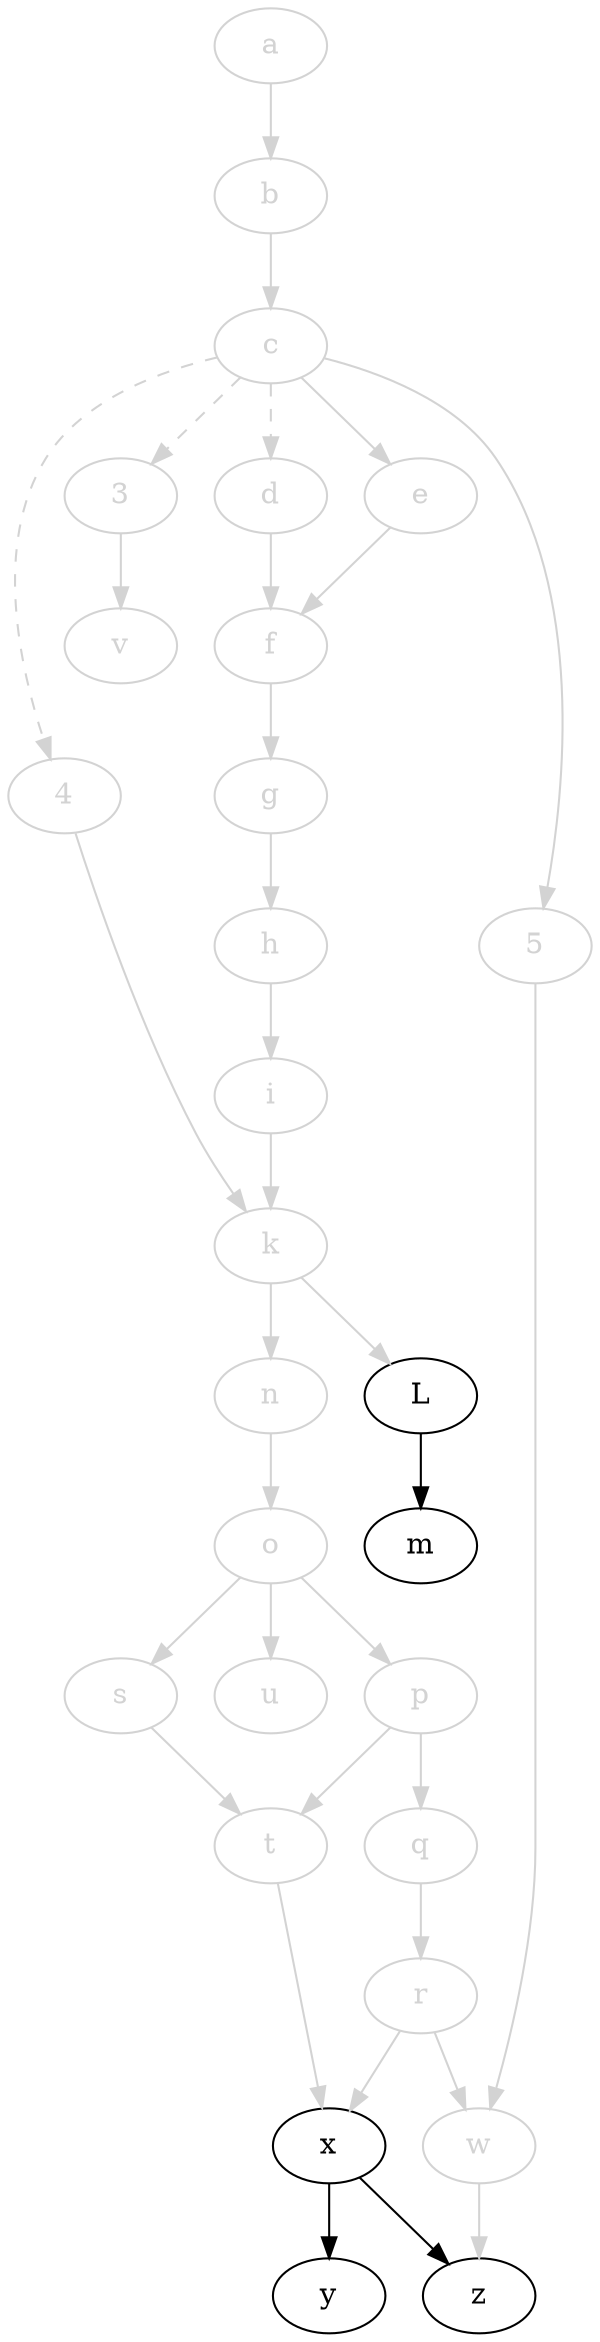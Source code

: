 digraph {
    // open: [style=filled,fillcolor=lightgrey]
    // closed: [color=lightgrey,fontcolor=lightgrey]

    4 [color=lightgrey,fontcolor=lightgrey];
    3 [color=lightgrey,fontcolor=lightgrey];
    a [color=lightgrey,fontcolor=lightgrey];
    b [color=lightgrey,fontcolor=lightgrey];
    c [color=lightgrey,fontcolor=lightgrey];
    d [color=lightgrey,fontcolor=lightgrey];
    e [color=lightgrey,fontcolor=lightgrey];
    f [color=lightgrey,fontcolor=lightgrey];
    g [color=lightgrey,fontcolor=lightgrey];
    h [color=lightgrey,fontcolor=lightgrey];
    i [color=lightgrey,fontcolor=lightgrey];
    k [color=lightgrey,fontcolor=lightgrey];
    L;
    m;
    5 [color=lightgrey,fontcolor=lightgrey];
    n [color=lightgrey,fontcolor=lightgrey];
    o [color=lightgrey,fontcolor=lightgrey];
    p [color=lightgrey,fontcolor=lightgrey];
    q [color=lightgrey,fontcolor=lightgrey];
    r [color=lightgrey,fontcolor=lightgrey];
    s [color=lightgrey,fontcolor=lightgrey];
    t [color=lightgrey,fontcolor=lightgrey];
    u [color=lightgrey,fontcolor=lightgrey];
    v [color=lightgrey,fontcolor=lightgrey];
    w [color=lightgrey,fontcolor=lightgrey];
    x;
    y;
    z;

    4 -> k [color=lightgrey];
    c -> 4 [style=dashed,color=lightgrey];
    c -> 3 [style=dashed,color=lightgrey];
    c -> d [style=dashed,color=lightgrey];
    3 -> v [color=lightgrey];
    a -> b [color=lightgrey];
    b -> c [color=lightgrey];
    c -> e [color=lightgrey];
    c -> 5 [color=lightgrey];
    d -> f [color=lightgrey];
    e -> f [color=lightgrey];
    f -> g [color=lightgrey];
    g -> h [color=lightgrey];
    h -> i [color=lightgrey];
    i -> k [color=lightgrey];
    k -> L [color=lightgrey];
    L -> m;
    k -> n [color=lightgrey];
    n -> o [color=lightgrey];
    o -> p [color=lightgrey];
    p -> q [color=lightgrey];
    q -> r [color=lightgrey];
    o -> s [color=lightgrey];
    s -> t [color=lightgrey];
    p -> t [color=lightgrey];
    o -> u [color=lightgrey];
    5 -> w [color=lightgrey];
    r -> w [color=lightgrey];
    t -> x [color=lightgrey];
    r -> x [color=lightgrey];
    x -> y;
    x -> z;
    w -> z [color=lightgrey];
}
